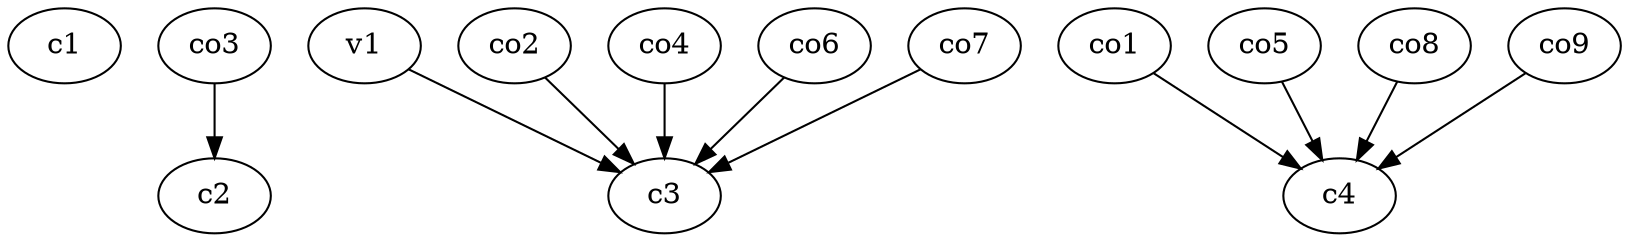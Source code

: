 strict digraph  {
c1;
c2;
c3;
c4;
v1;
co1;
co2;
co3;
co4;
co5;
co6;
co7;
co8;
co9;
v1 -> c3  [weight=1];
co1 -> c4  [weight=1];
co2 -> c3  [weight=1];
co3 -> c2  [weight=1];
co4 -> c3  [weight=1];
co5 -> c4  [weight=1];
co6 -> c3  [weight=1];
co7 -> c3  [weight=1];
co8 -> c4  [weight=1];
co9 -> c4  [weight=1];
}
